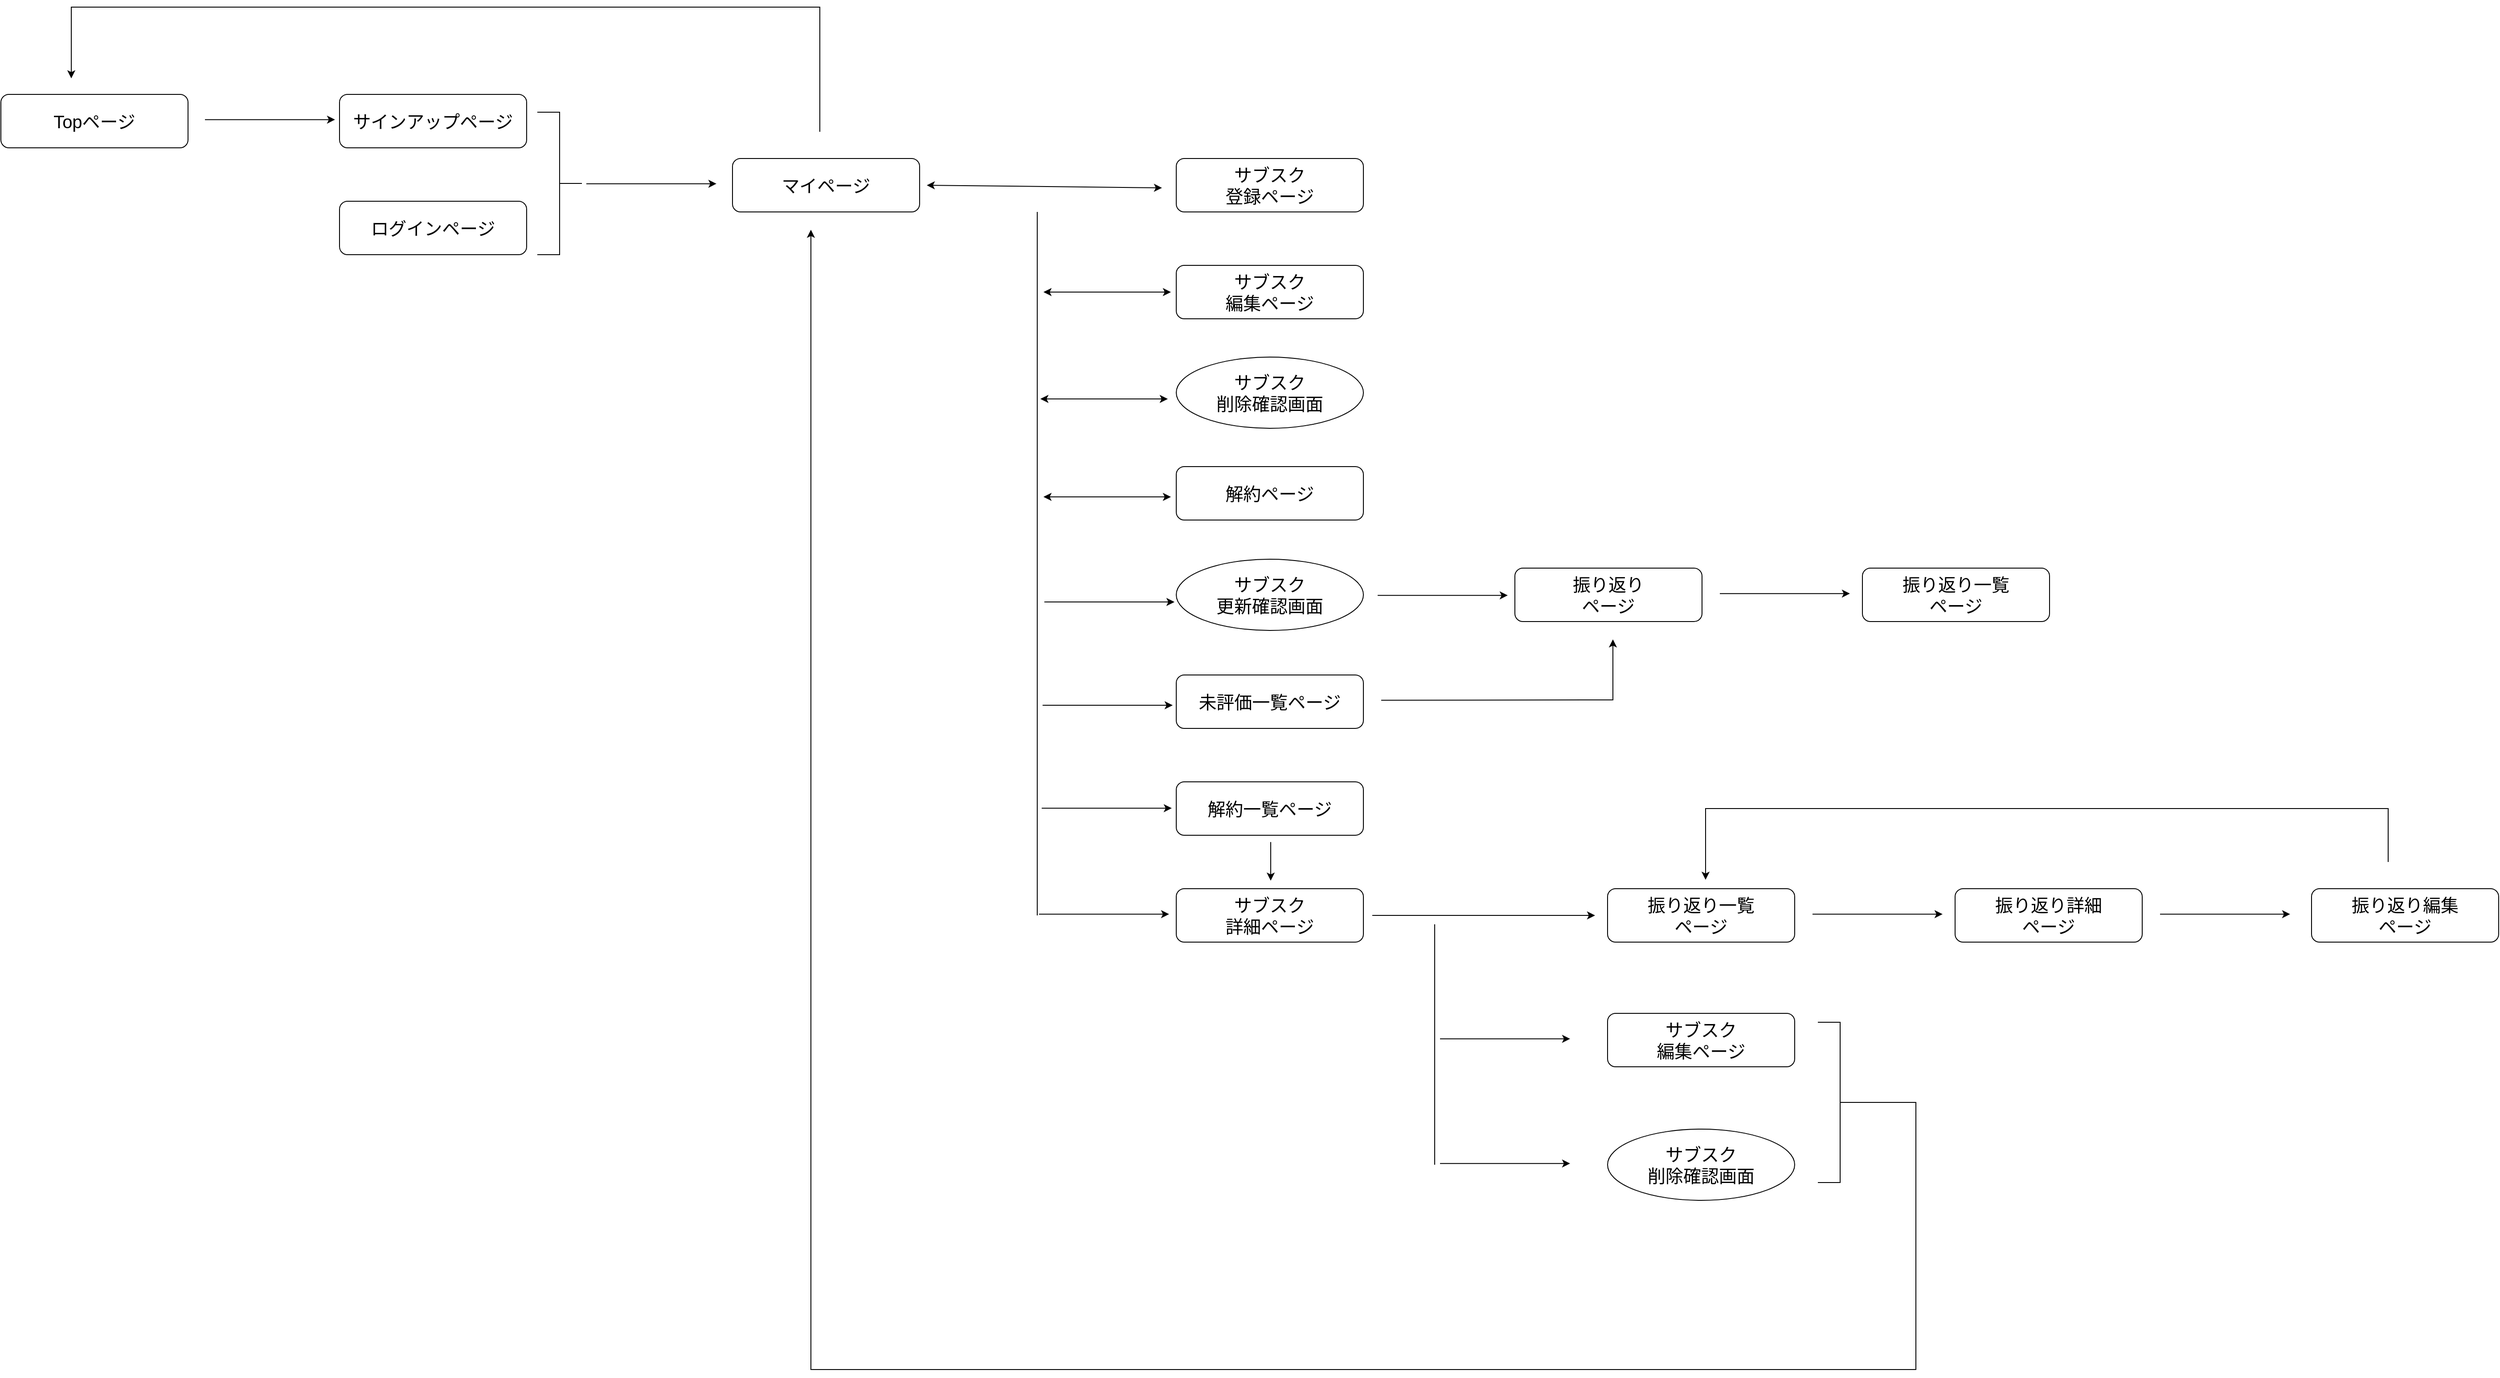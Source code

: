 <mxfile>
    <diagram id="J6ci4ZyoHDidFsTACrlb" name="ページ1">
        <mxGraphModel dx="21340" dy="23580" grid="1" gridSize="10" guides="1" tooltips="1" connect="1" arrows="1" fold="1" page="0" pageScale="1" pageWidth="1169" pageHeight="827" background="none" math="0" shadow="0">
            <root>
                <mxCell id="0"/>
                <mxCell id="1" parent="0"/>
                <mxCell id="109" value="&lt;font style=&quot;font-size: 20px&quot;&gt;ログインページ&lt;/font&gt;" style="rounded=1;whiteSpace=wrap;html=1;" parent="1" vertex="1">
                    <mxGeometry x="-5340" y="-12712" width="210" height="60" as="geometry"/>
                </mxCell>
                <mxCell id="217" value="&lt;font style=&quot;font-size: 20px&quot;&gt;マイページ&lt;/font&gt;" style="rounded=1;whiteSpace=wrap;html=1;" vertex="1" parent="1">
                    <mxGeometry x="-4899" y="-12760" width="210" height="60" as="geometry"/>
                </mxCell>
                <mxCell id="223" value="&lt;font style=&quot;font-size: 20px&quot;&gt;サブスク&lt;br&gt;詳細ページ&lt;br&gt;&lt;/font&gt;" style="rounded=1;whiteSpace=wrap;html=1;" vertex="1" parent="1">
                    <mxGeometry x="-4401" y="-11940" width="210" height="60" as="geometry"/>
                </mxCell>
                <mxCell id="224" value="&lt;font style=&quot;font-size: 20px&quot;&gt;サブスク&lt;br&gt;編集ページ&lt;br&gt;&lt;/font&gt;" style="rounded=1;whiteSpace=wrap;html=1;" vertex="1" parent="1">
                    <mxGeometry x="-4401" y="-12640" width="210" height="60" as="geometry"/>
                </mxCell>
                <mxCell id="225" value="&lt;font style=&quot;font-size: 20px&quot;&gt;サブスク&lt;br&gt;登録ページ&lt;br&gt;&lt;/font&gt;" style="rounded=1;whiteSpace=wrap;html=1;" vertex="1" parent="1">
                    <mxGeometry x="-4401" y="-12760" width="210" height="60" as="geometry"/>
                </mxCell>
                <mxCell id="227" value="&lt;font style=&quot;font-size: 20px&quot;&gt;サブスク&lt;br&gt;削除確認画面&lt;/font&gt;" style="ellipse;whiteSpace=wrap;html=1;" vertex="1" parent="1">
                    <mxGeometry x="-4401" y="-12537" width="210" height="80" as="geometry"/>
                </mxCell>
                <mxCell id="228" value="&lt;font style=&quot;font-size: 20px&quot;&gt;解約一覧ページ&lt;/font&gt;" style="rounded=1;whiteSpace=wrap;html=1;" vertex="1" parent="1">
                    <mxGeometry x="-4401" y="-12060" width="210" height="60" as="geometry"/>
                </mxCell>
                <mxCell id="229" value="&lt;font style=&quot;font-size: 20px&quot;&gt;未評価一覧ページ&lt;/font&gt;" style="rounded=1;whiteSpace=wrap;html=1;" vertex="1" parent="1">
                    <mxGeometry x="-4401" y="-12180" width="210" height="60" as="geometry"/>
                </mxCell>
                <mxCell id="230" value="&lt;font style=&quot;font-size: 20px&quot;&gt;解約ページ&lt;/font&gt;" style="rounded=1;whiteSpace=wrap;html=1;" vertex="1" parent="1">
                    <mxGeometry x="-4401" y="-12414" width="210" height="60" as="geometry"/>
                </mxCell>
                <mxCell id="231" value="&lt;font style=&quot;font-size: 20px&quot;&gt;サブスク&lt;br&gt;更新確認画面&lt;/font&gt;" style="ellipse;whiteSpace=wrap;html=1;" vertex="1" parent="1">
                    <mxGeometry x="-4401" y="-12310" width="210" height="80" as="geometry"/>
                </mxCell>
                <mxCell id="232" value="&lt;font style=&quot;font-size: 20px&quot;&gt;振り返り&lt;br&gt;ページ&lt;br&gt;&lt;/font&gt;" style="rounded=1;whiteSpace=wrap;html=1;" vertex="1" parent="1">
                    <mxGeometry x="-4021" y="-12300" width="210" height="60" as="geometry"/>
                </mxCell>
                <mxCell id="234" value="&lt;font style=&quot;font-size: 20px&quot;&gt;振り返り一覧&lt;br&gt;ページ&lt;br&gt;&lt;/font&gt;" style="rounded=1;whiteSpace=wrap;html=1;" vertex="1" parent="1">
                    <mxGeometry x="-3631" y="-12300" width="210" height="60" as="geometry"/>
                </mxCell>
                <mxCell id="236" value="&lt;font style=&quot;font-size: 20px&quot;&gt;サブスク&lt;br&gt;編集ページ&lt;br&gt;&lt;/font&gt;" style="rounded=1;whiteSpace=wrap;html=1;" vertex="1" parent="1">
                    <mxGeometry x="-3917" y="-11800" width="210" height="60" as="geometry"/>
                </mxCell>
                <mxCell id="237" value="&lt;font style=&quot;font-size: 20px&quot;&gt;サブスク&lt;br&gt;削除確認画面&lt;/font&gt;" style="ellipse;whiteSpace=wrap;html=1;" vertex="1" parent="1">
                    <mxGeometry x="-3917" y="-11670" width="210" height="80" as="geometry"/>
                </mxCell>
                <mxCell id="239" value="&lt;font style=&quot;font-size: 20px&quot;&gt;振り返り詳細&lt;br&gt;ページ&lt;br&gt;&lt;/font&gt;" style="rounded=1;whiteSpace=wrap;html=1;" vertex="1" parent="1">
                    <mxGeometry x="-3527" y="-11940" width="210" height="60" as="geometry"/>
                </mxCell>
                <mxCell id="240" value="&lt;font style=&quot;font-size: 20px&quot;&gt;振り返り編集&lt;br&gt;ページ&lt;br&gt;&lt;/font&gt;" style="rounded=1;whiteSpace=wrap;html=1;" vertex="1" parent="1">
                    <mxGeometry x="-3127" y="-11940" width="210" height="60" as="geometry"/>
                </mxCell>
                <mxCell id="241" value="&lt;font style=&quot;font-size: 20px&quot;&gt;振り返り一覧&lt;br&gt;ページ&lt;br&gt;&lt;/font&gt;" style="rounded=1;whiteSpace=wrap;html=1;" vertex="1" parent="1">
                    <mxGeometry x="-3917" y="-11940" width="210" height="60" as="geometry"/>
                </mxCell>
                <mxCell id="245" value="" style="endArrow=classic;startArrow=classic;html=1;" edge="1" parent="1">
                    <mxGeometry width="50" height="50" relative="1" as="geometry">
                        <mxPoint x="-4681" y="-12730" as="sourcePoint"/>
                        <mxPoint x="-4417" y="-12727" as="targetPoint"/>
                    </mxGeometry>
                </mxCell>
                <mxCell id="249" value="" style="endArrow=classic;startArrow=classic;html=1;" edge="1" parent="1">
                    <mxGeometry width="50" height="50" relative="1" as="geometry">
                        <mxPoint x="-4550" y="-12610" as="sourcePoint"/>
                        <mxPoint x="-4407" y="-12610" as="targetPoint"/>
                    </mxGeometry>
                </mxCell>
                <mxCell id="251" value="" style="endArrow=none;html=1;" edge="1" parent="1">
                    <mxGeometry width="50" height="50" relative="1" as="geometry">
                        <mxPoint x="-4557" y="-11910" as="sourcePoint"/>
                        <mxPoint x="-4557" y="-12700" as="targetPoint"/>
                    </mxGeometry>
                </mxCell>
                <mxCell id="252" value="" style="endArrow=classic;startArrow=classic;html=1;" edge="1" parent="1">
                    <mxGeometry width="50" height="50" relative="1" as="geometry">
                        <mxPoint x="-4553.5" y="-12490" as="sourcePoint"/>
                        <mxPoint x="-4410.5" y="-12490" as="targetPoint"/>
                    </mxGeometry>
                </mxCell>
                <mxCell id="253" value="" style="endArrow=classic;startArrow=classic;html=1;" edge="1" parent="1">
                    <mxGeometry width="50" height="50" relative="1" as="geometry">
                        <mxPoint x="-4550" y="-12380" as="sourcePoint"/>
                        <mxPoint x="-4407" y="-12380" as="targetPoint"/>
                    </mxGeometry>
                </mxCell>
                <mxCell id="259" value="" style="endArrow=classic;html=1;" edge="1" parent="1">
                    <mxGeometry width="50" height="50" relative="1" as="geometry">
                        <mxPoint x="-4549" y="-12262" as="sourcePoint"/>
                        <mxPoint x="-4403" y="-12262" as="targetPoint"/>
                    </mxGeometry>
                </mxCell>
                <mxCell id="260" value="" style="endArrow=classic;html=1;" edge="1" parent="1">
                    <mxGeometry width="50" height="50" relative="1" as="geometry">
                        <mxPoint x="-4175" y="-12269.43" as="sourcePoint"/>
                        <mxPoint x="-4029" y="-12269.43" as="targetPoint"/>
                    </mxGeometry>
                </mxCell>
                <mxCell id="261" value="" style="endArrow=classic;html=1;" edge="1" parent="1">
                    <mxGeometry width="50" height="50" relative="1" as="geometry">
                        <mxPoint x="-4551" y="-12146" as="sourcePoint"/>
                        <mxPoint x="-4405" y="-12146" as="targetPoint"/>
                    </mxGeometry>
                </mxCell>
                <mxCell id="262" value="" style="endArrow=classic;html=1;" edge="1" parent="1">
                    <mxGeometry width="50" height="50" relative="1" as="geometry">
                        <mxPoint x="-4552" y="-12030.43" as="sourcePoint"/>
                        <mxPoint x="-4406" y="-12030.43" as="targetPoint"/>
                    </mxGeometry>
                </mxCell>
                <mxCell id="263" value="" style="endArrow=classic;html=1;" edge="1" parent="1">
                    <mxGeometry width="50" height="50" relative="1" as="geometry">
                        <mxPoint x="-4555" y="-11911.43" as="sourcePoint"/>
                        <mxPoint x="-4409" y="-11911.43" as="targetPoint"/>
                    </mxGeometry>
                </mxCell>
                <mxCell id="264" value="" style="endArrow=classic;html=1;" edge="1" parent="1">
                    <mxGeometry width="50" height="50" relative="1" as="geometry">
                        <mxPoint x="-3791.0" y="-12271.43" as="sourcePoint"/>
                        <mxPoint x="-3645" y="-12271.43" as="targetPoint"/>
                    </mxGeometry>
                </mxCell>
                <mxCell id="265" value="" style="endArrow=classic;html=1;" edge="1" parent="1">
                    <mxGeometry width="50" height="50" relative="1" as="geometry">
                        <mxPoint x="-4181.0" y="-11910" as="sourcePoint"/>
                        <mxPoint x="-3931" y="-11910" as="targetPoint"/>
                    </mxGeometry>
                </mxCell>
                <mxCell id="266" value="" style="endArrow=classic;html=1;" edge="1" parent="1">
                    <mxGeometry width="50" height="50" relative="1" as="geometry">
                        <mxPoint x="-3687.0" y="-11911.43" as="sourcePoint"/>
                        <mxPoint x="-3541.0" y="-11911.43" as="targetPoint"/>
                    </mxGeometry>
                </mxCell>
                <mxCell id="267" value="" style="endArrow=classic;html=1;" edge="1" parent="1">
                    <mxGeometry width="50" height="50" relative="1" as="geometry">
                        <mxPoint x="-3297.0" y="-11911.43" as="sourcePoint"/>
                        <mxPoint x="-3151.0" y="-11911.43" as="targetPoint"/>
                    </mxGeometry>
                </mxCell>
                <mxCell id="270" value="" style="endArrow=classic;html=1;rounded=0;" edge="1" parent="1">
                    <mxGeometry width="50" height="50" relative="1" as="geometry">
                        <mxPoint x="-3041" y="-11970" as="sourcePoint"/>
                        <mxPoint x="-3807" y="-11950" as="targetPoint"/>
                        <Array as="points">
                            <mxPoint x="-3041" y="-12030"/>
                            <mxPoint x="-3407" y="-12030"/>
                            <mxPoint x="-3807" y="-12030"/>
                        </Array>
                    </mxGeometry>
                </mxCell>
                <mxCell id="271" value="" style="endArrow=classic;html=1;" edge="1" parent="1">
                    <mxGeometry width="50" height="50" relative="1" as="geometry">
                        <mxPoint x="-4105.0" y="-11771.43" as="sourcePoint"/>
                        <mxPoint x="-3959.0" y="-11771.43" as="targetPoint"/>
                    </mxGeometry>
                </mxCell>
                <mxCell id="272" value="" style="endArrow=classic;html=1;" edge="1" parent="1">
                    <mxGeometry width="50" height="50" relative="1" as="geometry">
                        <mxPoint x="-4105.0" y="-11631.43" as="sourcePoint"/>
                        <mxPoint x="-3959.0" y="-11631.43" as="targetPoint"/>
                    </mxGeometry>
                </mxCell>
                <mxCell id="273" value="" style="endArrow=none;html=1;" edge="1" parent="1">
                    <mxGeometry width="50" height="50" relative="1" as="geometry">
                        <mxPoint x="-4111" y="-11630" as="sourcePoint"/>
                        <mxPoint x="-4111" y="-11900" as="targetPoint"/>
                    </mxGeometry>
                </mxCell>
                <mxCell id="274" value="" style="strokeWidth=1;html=1;shape=mxgraph.flowchart.annotation_2;align=left;labelPosition=right;pointerEvents=1;rotation=-180;" vertex="1" parent="1">
                    <mxGeometry x="-3681" y="-11790" width="50" height="180" as="geometry"/>
                </mxCell>
                <mxCell id="275" value="" style="endArrow=classic;html=1;rounded=0;" edge="1" parent="1">
                    <mxGeometry width="50" height="50" relative="1" as="geometry">
                        <mxPoint x="-3637" y="-11700" as="sourcePoint"/>
                        <mxPoint x="-4811" y="-12680" as="targetPoint"/>
                        <Array as="points">
                            <mxPoint x="-3571" y="-11700"/>
                            <mxPoint x="-3571" y="-11400"/>
                            <mxPoint x="-4381" y="-11400"/>
                            <mxPoint x="-4811" y="-11400"/>
                        </Array>
                    </mxGeometry>
                </mxCell>
                <mxCell id="277" value="&lt;font style=&quot;font-size: 20px&quot;&gt;Topページ&lt;/font&gt;" style="rounded=1;whiteSpace=wrap;html=1;" vertex="1" parent="1">
                    <mxGeometry x="-5720" y="-12832" width="210" height="60" as="geometry"/>
                </mxCell>
                <mxCell id="278" value="" style="endArrow=classic;html=1;" edge="1" parent="1">
                    <mxGeometry width="50" height="50" relative="1" as="geometry">
                        <mxPoint x="-5491" y="-12803.67" as="sourcePoint"/>
                        <mxPoint x="-5345" y="-12803.67" as="targetPoint"/>
                    </mxGeometry>
                </mxCell>
                <mxCell id="279" value="&lt;span style=&quot;font-size: 20px&quot;&gt;サインアップページ&lt;/span&gt;" style="rounded=1;whiteSpace=wrap;html=1;" vertex="1" parent="1">
                    <mxGeometry x="-5340" y="-12832" width="210" height="60" as="geometry"/>
                </mxCell>
                <mxCell id="281" value="" style="strokeWidth=1;html=1;shape=mxgraph.flowchart.annotation_2;align=left;labelPosition=right;pointerEvents=1;rotation=-180;" vertex="1" parent="1">
                    <mxGeometry x="-5118" y="-12812" width="50" height="160" as="geometry"/>
                </mxCell>
                <mxCell id="282" value="" style="endArrow=classic;html=1;" edge="1" parent="1">
                    <mxGeometry width="50" height="50" relative="1" as="geometry">
                        <mxPoint x="-5063" y="-12731.67" as="sourcePoint"/>
                        <mxPoint x="-4917" y="-12731.67" as="targetPoint"/>
                    </mxGeometry>
                </mxCell>
                <mxCell id="283" value="" style="endArrow=classic;html=1;rounded=0;" edge="1" parent="1">
                    <mxGeometry width="50" height="50" relative="1" as="geometry">
                        <mxPoint x="-4801" y="-12790" as="sourcePoint"/>
                        <mxPoint x="-5641" y="-12850" as="targetPoint"/>
                        <Array as="points">
                            <mxPoint x="-4801" y="-12930"/>
                            <mxPoint x="-5641" y="-12930"/>
                        </Array>
                    </mxGeometry>
                </mxCell>
                <mxCell id="285" value="" style="endArrow=classic;html=1;rounded=0;" edge="1" parent="1">
                    <mxGeometry width="50" height="50" relative="1" as="geometry">
                        <mxPoint x="-4171" y="-12151.67" as="sourcePoint"/>
                        <mxPoint x="-3911" y="-12220" as="targetPoint"/>
                        <Array as="points">
                            <mxPoint x="-3911" y="-12152"/>
                        </Array>
                    </mxGeometry>
                </mxCell>
                <mxCell id="286" value="" style="endArrow=classic;html=1;" edge="1" parent="1">
                    <mxGeometry width="50" height="50" relative="1" as="geometry">
                        <mxPoint x="-4295" y="-11992.33" as="sourcePoint"/>
                        <mxPoint x="-4295" y="-11949" as="targetPoint"/>
                    </mxGeometry>
                </mxCell>
            </root>
        </mxGraphModel>
    </diagram>
</mxfile>